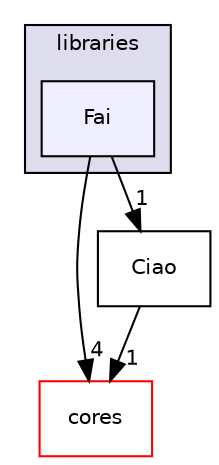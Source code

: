 digraph "libraries/Fai" {
  compound=true
  node [ fontsize="10", fontname="Helvetica"];
  edge [ labelfontsize="10", labelfontname="Helvetica"];
  subgraph clusterdir_bc0718b08fb2015b8e59c47b2805f60c {
    graph [ bgcolor="#ddddee", pencolor="black", label="libraries" fontname="Helvetica", fontsize="10", URL="dir_bc0718b08fb2015b8e59c47b2805f60c.html"]
  dir_857aa36fcfc8453ebdb6b23dd5b6262f [shape=box, label="Fai", style="filled", fillcolor="#eeeeff", pencolor="black", URL="dir_857aa36fcfc8453ebdb6b23dd5b6262f.html"];
  }
  dir_51d9c9f08f6806a0f97badf342e5b4d7 [shape=box label="cores" fillcolor="white" style="filled" color="red" URL="dir_51d9c9f08f6806a0f97badf342e5b4d7.html"];
  dir_d1418199bb31d0b3bcf1eef4124f0b97 [shape=box label="Ciao" URL="dir_d1418199bb31d0b3bcf1eef4124f0b97.html"];
  dir_857aa36fcfc8453ebdb6b23dd5b6262f->dir_51d9c9f08f6806a0f97badf342e5b4d7 [headlabel="4", labeldistance=1.5 headhref="dir_000036_000000.html"];
  dir_857aa36fcfc8453ebdb6b23dd5b6262f->dir_d1418199bb31d0b3bcf1eef4124f0b97 [headlabel="1", labeldistance=1.5 headhref="dir_000036_000024.html"];
  dir_d1418199bb31d0b3bcf1eef4124f0b97->dir_51d9c9f08f6806a0f97badf342e5b4d7 [headlabel="1", labeldistance=1.5 headhref="dir_000024_000000.html"];
}
